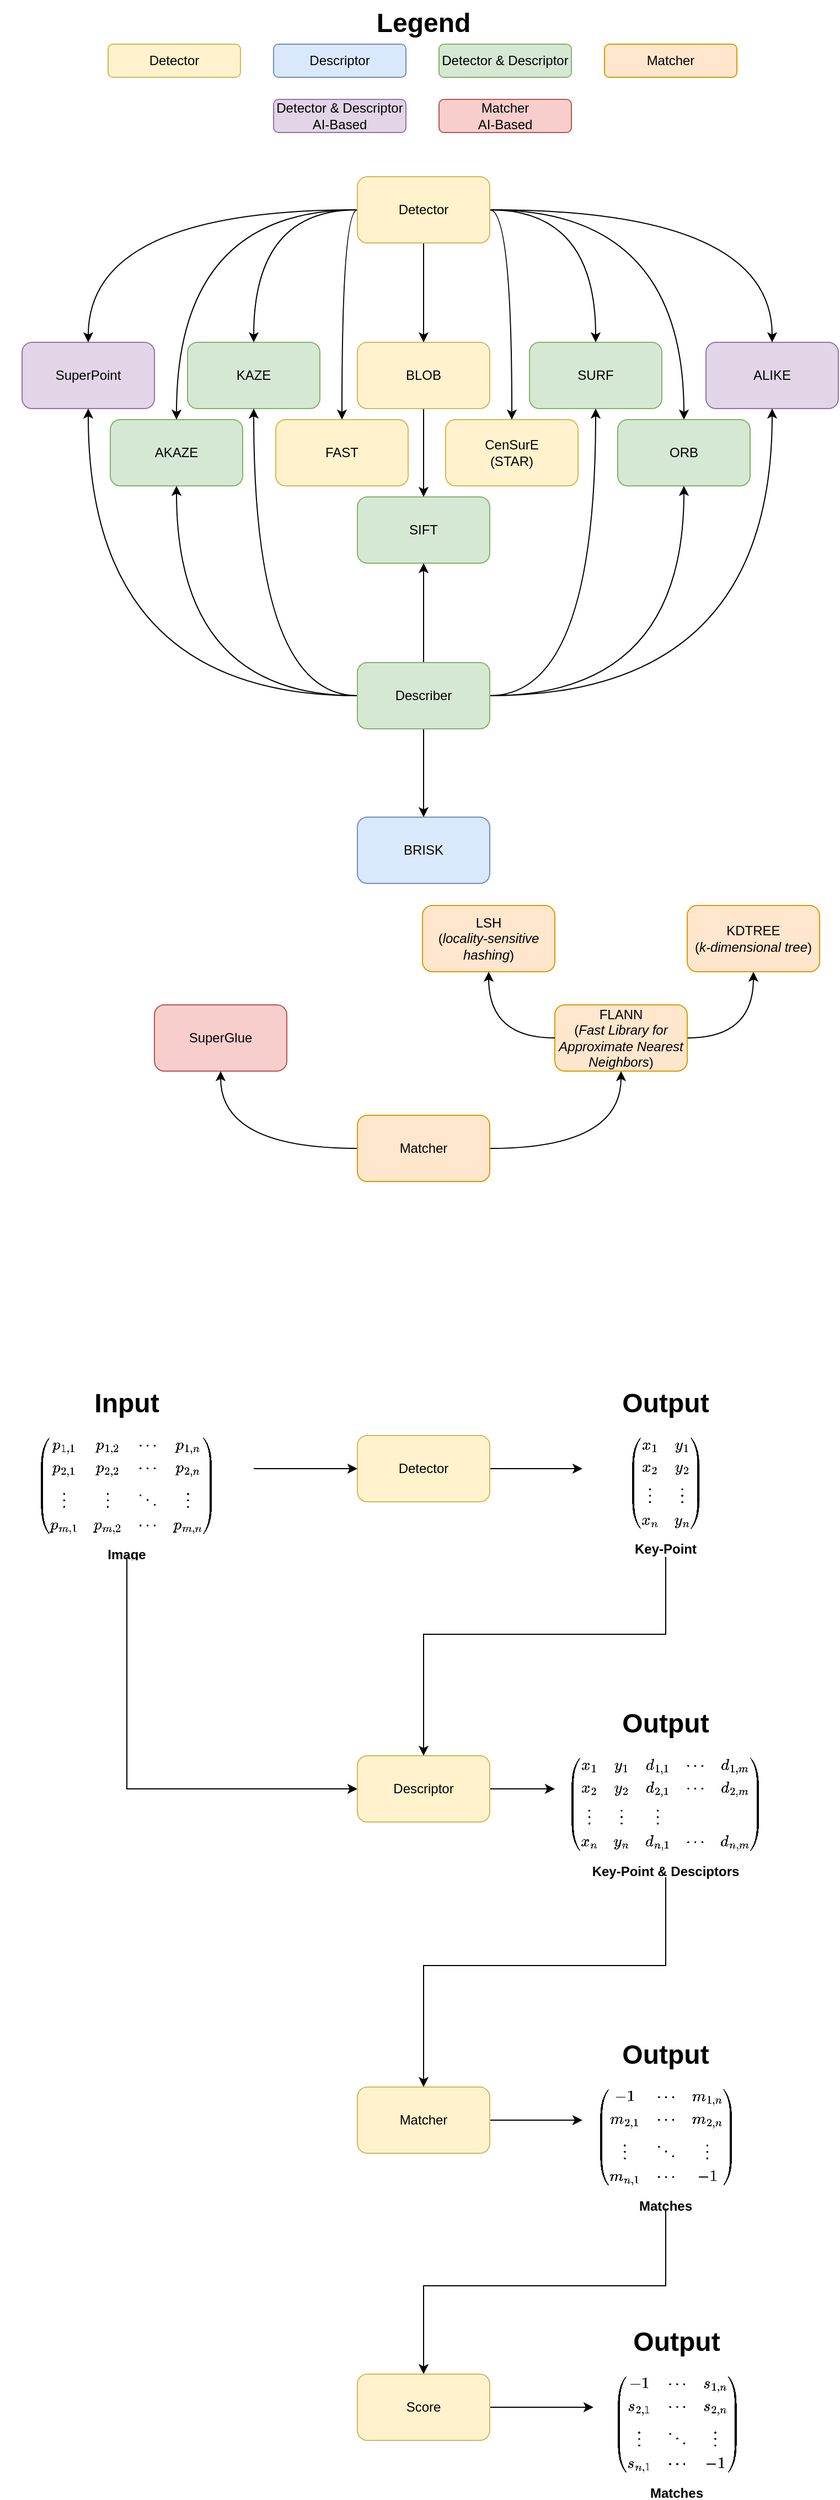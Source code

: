 <mxfile version="24.7.17" pages="4">
  <diagram name="Overview" id="sWZGb71PeXcAvq9mFSg-">
    <mxGraphModel dx="1420" dy="732" grid="1" gridSize="10" guides="1" tooltips="1" connect="1" arrows="1" fold="1" page="1" pageScale="1" pageWidth="827" pageHeight="1169" math="1" shadow="0">
      <root>
        <mxCell id="0" />
        <mxCell id="1" parent="0" />
        <mxCell id="1YRwYZP7mux8M5gWQW1v-1" value="SIFT" style="rounded=1;whiteSpace=wrap;html=1;fillColor=#d5e8d4;strokeColor=#82b366;" parent="1" vertex="1">
          <mxGeometry x="354" y="480" width="120" height="60" as="geometry" />
        </mxCell>
        <mxCell id="1YRwYZP7mux8M5gWQW1v-2" value="SURF" style="rounded=1;whiteSpace=wrap;html=1;fillColor=#d5e8d4;strokeColor=#82b366;" parent="1" vertex="1">
          <mxGeometry x="510" y="340" width="120" height="60" as="geometry" />
        </mxCell>
        <mxCell id="1YRwYZP7mux8M5gWQW1v-3" value="FAST" style="rounded=1;whiteSpace=wrap;html=1;fillColor=#fff2cc;strokeColor=#d6b656;" parent="1" vertex="1">
          <mxGeometry x="280" y="410" width="120" height="60" as="geometry" />
        </mxCell>
        <mxCell id="1YRwYZP7mux8M5gWQW1v-4" value="SuperPoint" style="rounded=1;whiteSpace=wrap;html=1;fillColor=#e1d5e7;strokeColor=#9673a6;" parent="1" vertex="1">
          <mxGeometry x="50" y="340" width="120" height="60" as="geometry" />
        </mxCell>
        <mxCell id="1YRwYZP7mux8M5gWQW1v-5" value="&lt;div&gt;CenSurE&lt;/div&gt;&lt;div&gt;(STAR)&lt;br&gt;&lt;/div&gt;" style="rounded=1;whiteSpace=wrap;html=1;fillColor=#fff2cc;strokeColor=#d6b656;" parent="1" vertex="1">
          <mxGeometry x="434" y="410" width="120" height="60" as="geometry" />
        </mxCell>
        <mxCell id="1YRwYZP7mux8M5gWQW1v-6" value="ORB" style="rounded=1;whiteSpace=wrap;html=1;fillColor=#d5e8d4;strokeColor=#82b366;" parent="1" vertex="1">
          <mxGeometry x="590" y="410" width="120" height="60" as="geometry" />
        </mxCell>
        <mxCell id="1YRwYZP7mux8M5gWQW1v-7" value="AKAZE" style="rounded=1;whiteSpace=wrap;html=1;fillColor=#d5e8d4;strokeColor=#82b366;" parent="1" vertex="1">
          <mxGeometry x="130" y="410" width="120" height="60" as="geometry" />
        </mxCell>
        <mxCell id="1YRwYZP7mux8M5gWQW1v-8" value="KAZE" style="rounded=1;whiteSpace=wrap;html=1;fillColor=#d5e8d4;strokeColor=#82b366;" parent="1" vertex="1">
          <mxGeometry x="200" y="340" width="120" height="60" as="geometry" />
        </mxCell>
        <mxCell id="1YRwYZP7mux8M5gWQW1v-9" value="ALIKE" style="rounded=1;whiteSpace=wrap;html=1;fillColor=#e1d5e7;strokeColor=#9673a6;" parent="1" vertex="1">
          <mxGeometry x="670" y="340" width="120" height="60" as="geometry" />
        </mxCell>
        <mxCell id="1YRwYZP7mux8M5gWQW1v-12" style="edgeStyle=orthogonalEdgeStyle;rounded=1;orthogonalLoop=1;jettySize=auto;html=1;curved=1;" parent="1" source="1YRwYZP7mux8M5gWQW1v-11" target="1YRwYZP7mux8M5gWQW1v-1" edge="1">
          <mxGeometry relative="1" as="geometry" />
        </mxCell>
        <mxCell id="1YRwYZP7mux8M5gWQW1v-13" style="edgeStyle=orthogonalEdgeStyle;rounded=1;orthogonalLoop=1;jettySize=auto;html=1;curved=1;" parent="1" source="1YRwYZP7mux8M5gWQW1v-11" target="1YRwYZP7mux8M5gWQW1v-2" edge="1">
          <mxGeometry relative="1" as="geometry" />
        </mxCell>
        <mxCell id="1YRwYZP7mux8M5gWQW1v-14" style="edgeStyle=orthogonalEdgeStyle;orthogonalLoop=1;jettySize=auto;html=1;curved=1;" parent="1" source="1YRwYZP7mux8M5gWQW1v-11" target="1YRwYZP7mux8M5gWQW1v-9" edge="1">
          <mxGeometry relative="1" as="geometry" />
        </mxCell>
        <mxCell id="1YRwYZP7mux8M5gWQW1v-15" style="edgeStyle=orthogonalEdgeStyle;orthogonalLoop=1;jettySize=auto;html=1;curved=1;" parent="1" source="1YRwYZP7mux8M5gWQW1v-11" target="1YRwYZP7mux8M5gWQW1v-3" edge="1">
          <mxGeometry relative="1" as="geometry">
            <Array as="points">
              <mxPoint x="340" y="220" />
            </Array>
          </mxGeometry>
        </mxCell>
        <mxCell id="1YRwYZP7mux8M5gWQW1v-16" style="edgeStyle=orthogonalEdgeStyle;rounded=1;orthogonalLoop=1;jettySize=auto;html=1;curved=1;" parent="1" source="1YRwYZP7mux8M5gWQW1v-11" target="1YRwYZP7mux8M5gWQW1v-8" edge="1">
          <mxGeometry relative="1" as="geometry" />
        </mxCell>
        <mxCell id="1YRwYZP7mux8M5gWQW1v-17" style="edgeStyle=orthogonalEdgeStyle;rounded=1;orthogonalLoop=1;jettySize=auto;html=1;curved=1;" parent="1" source="1YRwYZP7mux8M5gWQW1v-11" target="1YRwYZP7mux8M5gWQW1v-5" edge="1">
          <mxGeometry relative="1" as="geometry">
            <Array as="points">
              <mxPoint x="494" y="220" />
            </Array>
          </mxGeometry>
        </mxCell>
        <mxCell id="1YRwYZP7mux8M5gWQW1v-18" style="edgeStyle=orthogonalEdgeStyle;rounded=1;orthogonalLoop=1;jettySize=auto;html=1;curved=1;" parent="1" source="1YRwYZP7mux8M5gWQW1v-11" target="1YRwYZP7mux8M5gWQW1v-4" edge="1">
          <mxGeometry relative="1" as="geometry">
            <Array as="points">
              <mxPoint x="110" y="220" />
            </Array>
          </mxGeometry>
        </mxCell>
        <mxCell id="1YRwYZP7mux8M5gWQW1v-19" style="edgeStyle=orthogonalEdgeStyle;rounded=1;orthogonalLoop=1;jettySize=auto;html=1;curved=1;" parent="1" source="1YRwYZP7mux8M5gWQW1v-11" target="1YRwYZP7mux8M5gWQW1v-7" edge="1">
          <mxGeometry relative="1" as="geometry" />
        </mxCell>
        <mxCell id="1YRwYZP7mux8M5gWQW1v-20" style="edgeStyle=orthogonalEdgeStyle;rounded=1;orthogonalLoop=1;jettySize=auto;html=1;curved=1;" parent="1" source="1YRwYZP7mux8M5gWQW1v-11" target="1YRwYZP7mux8M5gWQW1v-6" edge="1">
          <mxGeometry relative="1" as="geometry" />
        </mxCell>
        <mxCell id="1YRwYZP7mux8M5gWQW1v-21" style="edgeStyle=orthogonalEdgeStyle;rounded=1;orthogonalLoop=1;jettySize=auto;html=1;jumpStyle=none;" parent="1" source="1YRwYZP7mux8M5gWQW1v-11" target="1YRwYZP7mux8M5gWQW1v-10" edge="1">
          <mxGeometry relative="1" as="geometry" />
        </mxCell>
        <mxCell id="1YRwYZP7mux8M5gWQW1v-11" value="Detector" style="rounded=1;whiteSpace=wrap;html=1;fillColor=#fff2cc;strokeColor=#d6b656;" parent="1" vertex="1">
          <mxGeometry x="354" y="190" width="120" height="60" as="geometry" />
        </mxCell>
        <mxCell id="1YRwYZP7mux8M5gWQW1v-23" style="edgeStyle=orthogonalEdgeStyle;rounded=1;orthogonalLoop=1;jettySize=auto;html=1;curved=1;" parent="1" source="1YRwYZP7mux8M5gWQW1v-22" target="1YRwYZP7mux8M5gWQW1v-6" edge="1">
          <mxGeometry relative="1" as="geometry" />
        </mxCell>
        <mxCell id="1YRwYZP7mux8M5gWQW1v-24" style="edgeStyle=orthogonalEdgeStyle;rounded=1;orthogonalLoop=1;jettySize=auto;html=1;curved=1;" parent="1" source="1YRwYZP7mux8M5gWQW1v-22" target="1YRwYZP7mux8M5gWQW1v-1" edge="1">
          <mxGeometry relative="1" as="geometry" />
        </mxCell>
        <mxCell id="1YRwYZP7mux8M5gWQW1v-25" style="edgeStyle=orthogonalEdgeStyle;rounded=1;orthogonalLoop=1;jettySize=auto;html=1;curved=1;" parent="1" source="1YRwYZP7mux8M5gWQW1v-22" target="1YRwYZP7mux8M5gWQW1v-2" edge="1">
          <mxGeometry relative="1" as="geometry" />
        </mxCell>
        <mxCell id="1YRwYZP7mux8M5gWQW1v-26" style="edgeStyle=orthogonalEdgeStyle;rounded=1;orthogonalLoop=1;jettySize=auto;html=1;curved=1;" parent="1" source="1YRwYZP7mux8M5gWQW1v-22" target="1YRwYZP7mux8M5gWQW1v-9" edge="1">
          <mxGeometry relative="1" as="geometry" />
        </mxCell>
        <mxCell id="1YRwYZP7mux8M5gWQW1v-28" style="edgeStyle=orthogonalEdgeStyle;rounded=1;orthogonalLoop=1;jettySize=auto;html=1;curved=1;" parent="1" source="1YRwYZP7mux8M5gWQW1v-22" target="1YRwYZP7mux8M5gWQW1v-7" edge="1">
          <mxGeometry relative="1" as="geometry" />
        </mxCell>
        <mxCell id="1YRwYZP7mux8M5gWQW1v-29" style="edgeStyle=orthogonalEdgeStyle;rounded=1;orthogonalLoop=1;jettySize=auto;html=1;curved=1;" parent="1" source="1YRwYZP7mux8M5gWQW1v-22" target="1YRwYZP7mux8M5gWQW1v-8" edge="1">
          <mxGeometry relative="1" as="geometry" />
        </mxCell>
        <mxCell id="1YRwYZP7mux8M5gWQW1v-31" style="edgeStyle=orthogonalEdgeStyle;rounded=1;orthogonalLoop=1;jettySize=auto;html=1;curved=1;" parent="1" source="1YRwYZP7mux8M5gWQW1v-22" target="1YRwYZP7mux8M5gWQW1v-30" edge="1">
          <mxGeometry relative="1" as="geometry" />
        </mxCell>
        <mxCell id="1YRwYZP7mux8M5gWQW1v-35" style="edgeStyle=orthogonalEdgeStyle;rounded=1;orthogonalLoop=1;jettySize=auto;html=1;curved=1;" parent="1" source="1YRwYZP7mux8M5gWQW1v-22" target="1YRwYZP7mux8M5gWQW1v-4" edge="1">
          <mxGeometry relative="1" as="geometry" />
        </mxCell>
        <mxCell id="1YRwYZP7mux8M5gWQW1v-22" value="Describer" style="rounded=1;whiteSpace=wrap;html=1;fillColor=#d5e8d4;strokeColor=#82b366;" parent="1" vertex="1">
          <mxGeometry x="354" y="630" width="120" height="60" as="geometry" />
        </mxCell>
        <mxCell id="1YRwYZP7mux8M5gWQW1v-30" value="BRISK" style="rounded=1;whiteSpace=wrap;html=1;fillColor=#dae8fc;strokeColor=#6c8ebf;" parent="1" vertex="1">
          <mxGeometry x="354" y="770" width="120" height="60" as="geometry" />
        </mxCell>
        <mxCell id="1YRwYZP7mux8M5gWQW1v-10" value="BLOB" style="rounded=1;whiteSpace=wrap;html=1;fillColor=#fff2cc;strokeColor=#d6b656;" parent="1" vertex="1">
          <mxGeometry x="354" y="340" width="120" height="60" as="geometry" />
        </mxCell>
        <mxCell id="dpipNgCdHTUiP3xivRw5-1" style="edgeStyle=orthogonalEdgeStyle;rounded=0;orthogonalLoop=1;jettySize=auto;html=1;" parent="1" source="dpipNgCdHTUiP3xivRw5-2" target="dpipNgCdHTUiP3xivRw5-5" edge="1">
          <mxGeometry relative="1" as="geometry" />
        </mxCell>
        <mxCell id="dpipNgCdHTUiP3xivRw5-2" value="Detector" style="rounded=1;whiteSpace=wrap;html=1;fillColor=#fff2cc;strokeColor=#d6b656;" parent="1" vertex="1">
          <mxGeometry x="354" y="1330" width="120" height="60" as="geometry" />
        </mxCell>
        <mxCell id="dpipNgCdHTUiP3xivRw5-3" style="edgeStyle=orthogonalEdgeStyle;rounded=0;orthogonalLoop=1;jettySize=auto;html=1;" parent="1" source="dpipNgCdHTUiP3xivRw5-4" target="dpipNgCdHTUiP3xivRw5-2" edge="1">
          <mxGeometry relative="1" as="geometry" />
        </mxCell>
        <mxCell id="JdxUWr3azll5kuXcbtau-2" style="edgeStyle=orthogonalEdgeStyle;rounded=0;orthogonalLoop=1;jettySize=auto;html=1;" parent="1" source="dpipNgCdHTUiP3xivRw5-4" target="k4X7iBls5FALdDRRIQfm-2" edge="1">
          <mxGeometry relative="1" as="geometry">
            <Array as="points">
              <mxPoint x="145" y="1650" />
            </Array>
          </mxGeometry>
        </mxCell>
        <mxCell id="dpipNgCdHTUiP3xivRw5-4" value="&lt;h1 style=&quot;margin-top: 0px;&quot;&gt;Input&lt;/h1&gt;&lt;p&gt;$$\begin{pmatrix}&lt;br&gt;  p_{1,1} &amp;amp; p_{1,2} &amp;amp; \cdots &amp;amp; p_{1,n} \\&lt;br&gt;  p_{2,1} &amp;amp; p_{2,2} &amp;amp; \cdots &amp;amp; p_{2,n} \\&lt;br&gt;  \vdots  &amp;amp; \vdots  &amp;amp; \ddots &amp;amp; \vdots  \\&lt;br&gt;  p_{m,1} &amp;amp; p_{m,2} &amp;amp; \cdots &amp;amp; p_{m,n}&lt;br&gt; \end{pmatrix}$$&lt;/p&gt;&lt;p&gt;&lt;b&gt;Image&lt;/b&gt;&lt;/p&gt;" style="text;html=1;whiteSpace=wrap;overflow=hidden;rounded=0;verticalAlign=top;align=center;" parent="1" vertex="1">
          <mxGeometry x="30" y="1280" width="230" height="160" as="geometry" />
        </mxCell>
        <mxCell id="JdxUWr3azll5kuXcbtau-1" style="edgeStyle=orthogonalEdgeStyle;rounded=0;orthogonalLoop=1;jettySize=auto;html=1;" parent="1" source="dpipNgCdHTUiP3xivRw5-5" target="k4X7iBls5FALdDRRIQfm-2" edge="1">
          <mxGeometry relative="1" as="geometry">
            <Array as="points">
              <mxPoint x="634" y="1510" />
              <mxPoint x="414" y="1510" />
            </Array>
          </mxGeometry>
        </mxCell>
        <mxCell id="dpipNgCdHTUiP3xivRw5-5" value="&lt;h1 style=&quot;margin-top: 0px;&quot;&gt;Output&lt;/h1&gt;&lt;p&gt;$$\begin{pmatrix}&lt;br&gt;  x_{1} &amp;amp; y_{1} \\&lt;br&gt;x_{2} &amp;amp; y_{2} \\&lt;br&gt;  \vdots  &amp;amp; \vdots \\&lt;br&gt;x_{n} &amp;amp; y_{n} \\&lt;br&gt;\end{pmatrix}$$&lt;/p&gt;&lt;p&gt;&lt;b&gt;Key-Point&lt;/b&gt;&lt;br&gt;&lt;/p&gt;" style="text;html=1;whiteSpace=wrap;overflow=hidden;rounded=0;verticalAlign=top;align=center;" parent="1" vertex="1">
          <mxGeometry x="558" y="1280" width="151" height="160" as="geometry" />
        </mxCell>
        <mxCell id="k4X7iBls5FALdDRRIQfm-1" style="edgeStyle=orthogonalEdgeStyle;rounded=0;orthogonalLoop=1;jettySize=auto;html=1;" parent="1" source="k4X7iBls5FALdDRRIQfm-2" target="k4X7iBls5FALdDRRIQfm-5" edge="1">
          <mxGeometry relative="1" as="geometry" />
        </mxCell>
        <mxCell id="k4X7iBls5FALdDRRIQfm-2" value="Descriptor" style="rounded=1;whiteSpace=wrap;html=1;fillColor=#fff2cc;strokeColor=#d6b656;" parent="1" vertex="1">
          <mxGeometry x="354" y="1620" width="120" height="60" as="geometry" />
        </mxCell>
        <mxCell id="Ujr6EPvd9NAxdhH3B1AX-6" style="edgeStyle=orthogonalEdgeStyle;rounded=0;orthogonalLoop=1;jettySize=auto;html=1;" parent="1" source="k4X7iBls5FALdDRRIQfm-5" target="Ujr6EPvd9NAxdhH3B1AX-2" edge="1">
          <mxGeometry relative="1" as="geometry">
            <Array as="points">
              <mxPoint x="634" y="1810" />
              <mxPoint x="414" y="1810" />
            </Array>
          </mxGeometry>
        </mxCell>
        <mxCell id="k4X7iBls5FALdDRRIQfm-5" value="&lt;h1 style=&quot;margin-top: 0px;&quot;&gt;Output&lt;/h1&gt;&lt;p&gt;$$\begin{pmatrix}&lt;br&gt;  x_{1} &amp;amp; y_{1} &amp;amp; d_{1,1} &amp;amp; \cdots &amp;amp; d_{1,m} \\&lt;br&gt;x_{2} &amp;amp; y_{2} &amp;amp; d_{2,1} &amp;amp; \cdots &amp;amp; d_{2,m}\\&lt;br&gt;  \vdots  &amp;amp; \vdots  &amp;amp; \vdots \\&lt;br&gt;x_{n} &amp;amp; y_{n} &amp;amp; d_{n,1} &amp;amp; \cdots &amp;amp; d_{n,m}\\&lt;br&gt;\end{pmatrix}$$&lt;/p&gt;&lt;p&gt;&lt;b&gt;Key-Point &amp;amp; Desciptors&lt;/b&gt;&lt;/p&gt;" style="text;html=1;whiteSpace=wrap;overflow=hidden;rounded=0;verticalAlign=top;align=center;" parent="1" vertex="1">
          <mxGeometry x="533" y="1570" width="201" height="160" as="geometry" />
        </mxCell>
        <mxCell id="Ujr6EPvd9NAxdhH3B1AX-1" style="edgeStyle=orthogonalEdgeStyle;rounded=0;orthogonalLoop=1;jettySize=auto;html=1;" parent="1" source="Ujr6EPvd9NAxdhH3B1AX-2" target="Ujr6EPvd9NAxdhH3B1AX-5" edge="1">
          <mxGeometry relative="1" as="geometry" />
        </mxCell>
        <mxCell id="Ujr6EPvd9NAxdhH3B1AX-2" value="&lt;div&gt;Matcher&lt;/div&gt;" style="rounded=1;whiteSpace=wrap;html=1;fillColor=#fff2cc;strokeColor=#d6b656;" parent="1" vertex="1">
          <mxGeometry x="354" y="1920" width="120" height="60" as="geometry" />
        </mxCell>
        <mxCell id="gwdEQLE45ms3bIy8mP9c-2" style="edgeStyle=orthogonalEdgeStyle;rounded=0;orthogonalLoop=1;jettySize=auto;html=1;" parent="1" source="Ujr6EPvd9NAxdhH3B1AX-5" target="gwdEQLE45ms3bIy8mP9c-1" edge="1">
          <mxGeometry relative="1" as="geometry">
            <Array as="points">
              <mxPoint x="634" y="2100" />
              <mxPoint x="414" y="2100" />
            </Array>
          </mxGeometry>
        </mxCell>
        <mxCell id="Ujr6EPvd9NAxdhH3B1AX-5" value="&lt;h1 style=&quot;margin-top: 0px;&quot;&gt;Output&lt;/h1&gt;&lt;p&gt;$$\begin{pmatrix}&lt;br&gt;  -1 &amp;amp; \cdots &amp;amp; m_{1,n} \\&lt;br&gt;m_{2,1} &amp;amp; \cdots &amp;amp; m_{2,n} \\&lt;br&gt;  \vdots  &amp;amp;  \ddots &amp;amp; \vdots \\&lt;br&gt;m_{n,1} &amp;amp; \cdots &amp;amp; -1 \\&lt;br&gt;\end{pmatrix}$$&lt;/p&gt;&lt;p&gt;&lt;b&gt;Matches&lt;/b&gt;&lt;br&gt;&lt;/p&gt;" style="text;html=1;whiteSpace=wrap;overflow=hidden;rounded=0;verticalAlign=top;align=center;" parent="1" vertex="1">
          <mxGeometry x="558" y="1870" width="151" height="160" as="geometry" />
        </mxCell>
        <mxCell id="gwdEQLE45ms3bIy8mP9c-5" style="edgeStyle=orthogonalEdgeStyle;rounded=0;orthogonalLoop=1;jettySize=auto;html=1;" parent="1" source="gwdEQLE45ms3bIy8mP9c-1" target="gwdEQLE45ms3bIy8mP9c-6" edge="1">
          <mxGeometry relative="1" as="geometry">
            <mxPoint x="558" y="2210" as="targetPoint" />
          </mxGeometry>
        </mxCell>
        <mxCell id="gwdEQLE45ms3bIy8mP9c-1" value="Score" style="rounded=1;whiteSpace=wrap;html=1;fillColor=#fff2cc;strokeColor=#d6b656;" parent="1" vertex="1">
          <mxGeometry x="354" y="2180" width="120" height="60" as="geometry" />
        </mxCell>
        <mxCell id="gwdEQLE45ms3bIy8mP9c-6" value="&lt;h1 style=&quot;margin-top: 0px;&quot;&gt;Output&lt;/h1&gt;&lt;p&gt;$$\begin{pmatrix}&lt;br&gt;  -1 &amp;amp; \cdots &amp;amp; s_{1,n} \\&lt;br&gt;s_{2,1} &amp;amp; \cdots &amp;amp; s_{2,n} \\&lt;br&gt;  \vdots  &amp;amp;  \ddots &amp;amp; \vdots \\&lt;br&gt;s_{n,1} &amp;amp; \cdots &amp;amp; -1 \\&lt;br&gt;\end{pmatrix}$$&lt;/p&gt;&lt;p&gt;&lt;b&gt;Matches&lt;/b&gt;&lt;br&gt;&lt;/p&gt;" style="text;html=1;whiteSpace=wrap;overflow=hidden;rounded=0;verticalAlign=top;align=center;" parent="1" vertex="1">
          <mxGeometry x="568" y="2130" width="151" height="160" as="geometry" />
        </mxCell>
        <mxCell id="oGGhzKvaK44gQDNwqhpV-4" style="edgeStyle=orthogonalEdgeStyle;rounded=0;orthogonalLoop=1;jettySize=auto;html=1;curved=1;" edge="1" parent="1" source="oGGhzKvaK44gQDNwqhpV-1" target="oGGhzKvaK44gQDNwqhpV-2">
          <mxGeometry relative="1" as="geometry">
            <Array as="points">
              <mxPoint x="593" y="1070" />
            </Array>
          </mxGeometry>
        </mxCell>
        <mxCell id="oGGhzKvaK44gQDNwqhpV-5" style="edgeStyle=orthogonalEdgeStyle;rounded=0;orthogonalLoop=1;jettySize=auto;html=1;curved=1;" edge="1" parent="1" source="oGGhzKvaK44gQDNwqhpV-1" target="oGGhzKvaK44gQDNwqhpV-3">
          <mxGeometry relative="1" as="geometry" />
        </mxCell>
        <mxCell id="oGGhzKvaK44gQDNwqhpV-1" value="Matcher" style="rounded=1;whiteSpace=wrap;html=1;fillColor=#ffe6cc;strokeColor=#d79b00;" vertex="1" parent="1">
          <mxGeometry x="354" y="1040" width="120" height="60" as="geometry" />
        </mxCell>
        <mxCell id="oGGhzKvaK44gQDNwqhpV-8" style="edgeStyle=orthogonalEdgeStyle;rounded=0;orthogonalLoop=1;jettySize=auto;html=1;curved=1;" edge="1" parent="1" source="oGGhzKvaK44gQDNwqhpV-2" target="oGGhzKvaK44gQDNwqhpV-6">
          <mxGeometry relative="1" as="geometry">
            <Array as="points">
              <mxPoint x="713" y="970" />
            </Array>
          </mxGeometry>
        </mxCell>
        <mxCell id="oGGhzKvaK44gQDNwqhpV-2" value="&lt;div&gt;FLANN&lt;/div&gt;&lt;div&gt;(&lt;span&gt;&lt;i&gt;Fast Library for Approximate Nearest Neighbors&lt;/i&gt;&lt;/span&gt;)&lt;br&gt;&lt;/div&gt;" style="rounded=1;whiteSpace=wrap;html=1;fillColor=#ffe6cc;strokeColor=#d79b00;" vertex="1" parent="1">
          <mxGeometry x="533" y="940" width="120" height="60" as="geometry" />
        </mxCell>
        <mxCell id="oGGhzKvaK44gQDNwqhpV-3" value="SuperGlue" style="rounded=1;whiteSpace=wrap;html=1;fillColor=#f8cecc;strokeColor=#b85450;" vertex="1" parent="1">
          <mxGeometry x="170" y="940" width="120" height="60" as="geometry" />
        </mxCell>
        <mxCell id="oGGhzKvaK44gQDNwqhpV-6" value="&lt;div&gt;KDTREE&lt;/div&gt;&lt;div&gt;(&lt;span lang=&quot;en&quot; class=&quot;NA6bn BxUVEf ILfuVd&quot;&gt;&lt;span class=&quot;hgKElc&quot;&gt;&lt;i&gt;k-dimensional tree&lt;/i&gt;&lt;/span&gt;&lt;/span&gt;)&lt;br&gt;&lt;/div&gt;" style="rounded=1;whiteSpace=wrap;html=1;fillColor=#ffe6cc;strokeColor=#d79b00;" vertex="1" parent="1">
          <mxGeometry x="653" y="850" width="120" height="60" as="geometry" />
        </mxCell>
        <mxCell id="oGGhzKvaK44gQDNwqhpV-7" value="&lt;div&gt;LSH&lt;/div&gt;&lt;div&gt;(&lt;span&gt;&lt;i&gt;locality-sensitive hashing&lt;/i&gt;&lt;/span&gt;)&lt;br&gt;&lt;/div&gt;" style="rounded=1;whiteSpace=wrap;html=1;fillColor=#ffe6cc;strokeColor=#d79b00;" vertex="1" parent="1">
          <mxGeometry x="413" y="850" width="120" height="60" as="geometry" />
        </mxCell>
        <mxCell id="oGGhzKvaK44gQDNwqhpV-9" style="edgeStyle=orthogonalEdgeStyle;rounded=0;orthogonalLoop=1;jettySize=auto;html=1;curved=1;" edge="1" parent="1" source="oGGhzKvaK44gQDNwqhpV-2" target="oGGhzKvaK44gQDNwqhpV-7">
          <mxGeometry relative="1" as="geometry">
            <mxPoint x="663" y="980" as="sourcePoint" />
            <mxPoint x="723" y="920" as="targetPoint" />
            <Array as="points">
              <mxPoint x="473" y="970" />
            </Array>
          </mxGeometry>
        </mxCell>
        <mxCell id="oGGhzKvaK44gQDNwqhpV-18" value="" style="group" vertex="1" connectable="0" parent="1">
          <mxGeometry x="128" y="30" width="571" height="120" as="geometry" />
        </mxCell>
        <mxCell id="oGGhzKvaK44gQDNwqhpV-17" value="&lt;h1 style=&quot;margin-top: 0px;&quot;&gt;Legend&lt;/h1&gt;&lt;p&gt;&lt;br&gt;&lt;/p&gt;" style="text;html=1;whiteSpace=wrap;overflow=hidden;rounded=0;align=center;" vertex="1" parent="oGGhzKvaK44gQDNwqhpV-18">
          <mxGeometry x="1" width="570" height="120" as="geometry" />
        </mxCell>
        <mxCell id="oGGhzKvaK44gQDNwqhpV-10" value="Detector" style="rounded=1;whiteSpace=wrap;html=1;fillColor=#fff2cc;strokeColor=#d6b656;" vertex="1" parent="oGGhzKvaK44gQDNwqhpV-18">
          <mxGeometry y="40" width="120" height="30" as="geometry" />
        </mxCell>
        <mxCell id="oGGhzKvaK44gQDNwqhpV-11" value="Descriptor" style="rounded=1;whiteSpace=wrap;html=1;fillColor=#dae8fc;strokeColor=#6c8ebf;" vertex="1" parent="oGGhzKvaK44gQDNwqhpV-18">
          <mxGeometry x="150" y="40" width="120" height="30" as="geometry" />
        </mxCell>
        <mxCell id="oGGhzKvaK44gQDNwqhpV-12" value="Detector &amp;amp; Descriptor" style="rounded=1;whiteSpace=wrap;html=1;fillColor=#d5e8d4;strokeColor=#82b366;" vertex="1" parent="oGGhzKvaK44gQDNwqhpV-18">
          <mxGeometry x="300" y="40" width="120" height="30" as="geometry" />
        </mxCell>
        <mxCell id="oGGhzKvaK44gQDNwqhpV-13" value="&lt;div&gt;Detector &amp;amp; Descriptor&lt;/div&gt;&lt;div&gt;AI-Based&lt;br&gt;&lt;/div&gt;" style="rounded=1;whiteSpace=wrap;html=1;fillColor=#e1d5e7;strokeColor=#9673a6;" vertex="1" parent="oGGhzKvaK44gQDNwqhpV-18">
          <mxGeometry x="150" y="90" width="120" height="30" as="geometry" />
        </mxCell>
        <mxCell id="oGGhzKvaK44gQDNwqhpV-14" value="Matcher" style="rounded=1;whiteSpace=wrap;html=1;fillColor=#ffe6cc;strokeColor=#d79b00;" vertex="1" parent="oGGhzKvaK44gQDNwqhpV-18">
          <mxGeometry x="450" y="40" width="120" height="30" as="geometry" />
        </mxCell>
        <mxCell id="oGGhzKvaK44gQDNwqhpV-15" value="&lt;div&gt;Matcher&lt;/div&gt;AI-Based" style="rounded=1;whiteSpace=wrap;html=1;fillColor=#f8cecc;strokeColor=#b85450;" vertex="1" parent="oGGhzKvaK44gQDNwqhpV-18">
          <mxGeometry x="300" y="90" width="120" height="30" as="geometry" />
        </mxCell>
      </root>
    </mxGraphModel>
  </diagram>
  <diagram id="N6PekhX9Nn40iwkXv7Qh" name="Detector">
    <mxGraphModel dx="1434" dy="746" grid="1" gridSize="10" guides="1" tooltips="1" connect="1" arrows="1" fold="1" page="1" pageScale="1" pageWidth="827" pageHeight="1169" math="1" shadow="0">
      <root>
        <mxCell id="0" />
        <mxCell id="1" parent="0" />
        <mxCell id="BrlGefKXM_X4xTfTVveJ-6" style="edgeStyle=orthogonalEdgeStyle;rounded=0;orthogonalLoop=1;jettySize=auto;html=1;" edge="1" parent="1" source="Mf5mvuodhPvErDg2HF0T-1" target="BrlGefKXM_X4xTfTVveJ-4">
          <mxGeometry relative="1" as="geometry" />
        </mxCell>
        <mxCell id="Mf5mvuodhPvErDg2HF0T-1" value="Detector" style="rounded=1;whiteSpace=wrap;html=1;fillColor=#fff2cc;strokeColor=#d6b656;" vertex="1" parent="1">
          <mxGeometry x="353" y="555" width="120" height="60" as="geometry" />
        </mxCell>
        <mxCell id="BrlGefKXM_X4xTfTVveJ-5" style="edgeStyle=orthogonalEdgeStyle;rounded=0;orthogonalLoop=1;jettySize=auto;html=1;" edge="1" parent="1" source="BrlGefKXM_X4xTfTVveJ-2" target="Mf5mvuodhPvErDg2HF0T-1">
          <mxGeometry relative="1" as="geometry" />
        </mxCell>
        <mxCell id="BrlGefKXM_X4xTfTVveJ-2" value="&lt;h1 style=&quot;margin-top: 0px;&quot;&gt;Input&lt;/h1&gt;&lt;p&gt;$$\begin{pmatrix}&lt;br&gt;  p_{1,1} &amp;amp; p_{1,2} &amp;amp; \cdots &amp;amp; p_{1,n} \\&lt;br&gt;  p_{2,1} &amp;amp; p_{2,2} &amp;amp; \cdots &amp;amp; p_{2,n} \\&lt;br&gt;  \vdots  &amp;amp; \vdots  &amp;amp; \ddots &amp;amp; \vdots  \\&lt;br&gt;  p_{m,1} &amp;amp; p_{m,2} &amp;amp; \cdots &amp;amp; p_{m,n}&lt;br&gt; \end{pmatrix}$$&lt;/p&gt;&lt;p&gt;&lt;b&gt;Image&lt;/b&gt;&lt;/p&gt;" style="text;html=1;whiteSpace=wrap;overflow=hidden;rounded=0;verticalAlign=top;align=center;" vertex="1" parent="1">
          <mxGeometry x="79" y="505" width="230" height="160" as="geometry" />
        </mxCell>
        <mxCell id="BrlGefKXM_X4xTfTVveJ-4" value="&lt;h1 style=&quot;margin-top: 0px;&quot;&gt;Output&lt;/h1&gt;&lt;p&gt;$$\begin{pmatrix}&lt;br&gt;  x_{1} &amp;amp; y_{1} \\&lt;br&gt;x_{2} &amp;amp; y_{2} \\&lt;br&gt;  \vdots  &amp;amp; \vdots \\&lt;br&gt;x_{n} &amp;amp; y_{n} \\&lt;br&gt;\end{pmatrix}$$&lt;/p&gt;&lt;p&gt;&lt;b&gt;Key-Point&lt;/b&gt;&lt;br&gt;&lt;/p&gt;" style="text;html=1;whiteSpace=wrap;overflow=hidden;rounded=0;verticalAlign=top;align=center;" vertex="1" parent="1">
          <mxGeometry x="519" y="505" width="151" height="160" as="geometry" />
        </mxCell>
      </root>
    </mxGraphModel>
  </diagram>
  <diagram name="Descriptor" id="cOo___V8ond1qroJ-_UN">
    <mxGraphModel dx="1434" dy="746" grid="1" gridSize="10" guides="1" tooltips="1" connect="1" arrows="1" fold="1" page="1" pageScale="1" pageWidth="827" pageHeight="1169" math="1" shadow="0">
      <root>
        <mxCell id="spUz1z7xRws1sokVrXlX-0" />
        <mxCell id="spUz1z7xRws1sokVrXlX-1" parent="spUz1z7xRws1sokVrXlX-0" />
        <mxCell id="spUz1z7xRws1sokVrXlX-2" style="edgeStyle=orthogonalEdgeStyle;rounded=0;orthogonalLoop=1;jettySize=auto;html=1;" edge="1" parent="spUz1z7xRws1sokVrXlX-1" source="spUz1z7xRws1sokVrXlX-3" target="spUz1z7xRws1sokVrXlX-6">
          <mxGeometry relative="1" as="geometry" />
        </mxCell>
        <mxCell id="spUz1z7xRws1sokVrXlX-3" value="Descriptor" style="rounded=1;whiteSpace=wrap;html=1;fillColor=#fff2cc;strokeColor=#d6b656;" vertex="1" parent="spUz1z7xRws1sokVrXlX-1">
          <mxGeometry x="353" y="555" width="120" height="60" as="geometry" />
        </mxCell>
        <mxCell id="spUz1z7xRws1sokVrXlX-4" style="rounded=0;orthogonalLoop=1;jettySize=auto;html=1;" edge="1" parent="spUz1z7xRws1sokVrXlX-1" source="spUz1z7xRws1sokVrXlX-5" target="spUz1z7xRws1sokVrXlX-3">
          <mxGeometry relative="1" as="geometry" />
        </mxCell>
        <mxCell id="spUz1z7xRws1sokVrXlX-5" value="&lt;h1 style=&quot;margin-top: 0px;&quot;&gt;Input&lt;/h1&gt;&lt;p&gt;$$\begin{pmatrix}&lt;br&gt;  p_{1,1} &amp;amp; p_{1,2} &amp;amp; \cdots &amp;amp; p_{1,n} \\&lt;br&gt;  p_{2,1} &amp;amp; p_{2,2} &amp;amp; \cdots &amp;amp; p_{2,n} \\&lt;br&gt;  \vdots  &amp;amp; \vdots  &amp;amp; \ddots &amp;amp; \vdots  \\&lt;br&gt;  p_{m,1} &amp;amp; p_{m,2} &amp;amp; \cdots &amp;amp; p_{m,n}&lt;br&gt; \end{pmatrix}$$&lt;/p&gt;&lt;p&gt;&lt;b&gt;Image&lt;/b&gt;&lt;/p&gt;" style="text;html=1;whiteSpace=wrap;overflow=hidden;rounded=0;verticalAlign=top;align=center;" vertex="1" parent="spUz1z7xRws1sokVrXlX-1">
          <mxGeometry x="70.5" y="395" width="180" height="160" as="geometry" />
        </mxCell>
        <mxCell id="spUz1z7xRws1sokVrXlX-6" value="&lt;h1 style=&quot;margin-top: 0px;&quot;&gt;Output&lt;/h1&gt;&lt;p&gt;$$\begin{pmatrix}&lt;br&gt;  x_{1} &amp;amp; y_{1} &amp;amp; d_{1,1} &amp;amp; \cdots &amp;amp; d_{1,m} \\&lt;br&gt;x_{2} &amp;amp; y_{2} &amp;amp; d_{2,1} &amp;amp; \cdots &amp;amp; d_{2,m}\\&lt;br&gt;  \vdots  &amp;amp; \vdots  &amp;amp; \vdots \\&lt;br&gt;x_{n} &amp;amp; y_{n} &amp;amp; d_{n,1} &amp;amp; \cdots &amp;amp; d_{n,m}\\&lt;br&gt;\end{pmatrix}$$&lt;/p&gt;&lt;p&gt;&lt;b&gt;Key-Point &amp;amp; Desciptors&lt;/b&gt;&lt;/p&gt;" style="text;html=1;whiteSpace=wrap;overflow=hidden;rounded=0;verticalAlign=top;align=center;" vertex="1" parent="spUz1z7xRws1sokVrXlX-1">
          <mxGeometry x="519" y="505" width="281" height="160" as="geometry" />
        </mxCell>
        <mxCell id="m5lHo3x3BG16EUp3aYKc-1" style="rounded=0;orthogonalLoop=1;jettySize=auto;html=1;" edge="1" parent="spUz1z7xRws1sokVrXlX-1" source="m5lHo3x3BG16EUp3aYKc-0" target="spUz1z7xRws1sokVrXlX-3">
          <mxGeometry relative="1" as="geometry" />
        </mxCell>
        <mxCell id="m5lHo3x3BG16EUp3aYKc-0" value="&lt;h1 style=&quot;margin-top: 0px;&quot;&gt;Input&lt;/h1&gt;&lt;p&gt;$$\begin{pmatrix}&lt;br&gt;  x_{1} &amp;amp; y_{1} \\&lt;br&gt;x_{2} &amp;amp; y_{2} \\&lt;br&gt;  \vdots  &amp;amp; \vdots \\&lt;br&gt;x_{n} &amp;amp; y_{n} \\&lt;br&gt;\end{pmatrix}$$&lt;/p&gt;&lt;p&gt;&lt;b&gt;Key-Point&lt;/b&gt;&lt;br&gt;&lt;/p&gt;" style="text;html=1;whiteSpace=wrap;overflow=hidden;rounded=0;verticalAlign=top;align=center;" vertex="1" parent="spUz1z7xRws1sokVrXlX-1">
          <mxGeometry x="85" y="615" width="151" height="160" as="geometry" />
        </mxCell>
      </root>
    </mxGraphModel>
  </diagram>
  <diagram name="Matcher" id="kiiy8zaz0ry9mw_DUAPK">
    <mxGraphModel dx="1593" dy="829" grid="1" gridSize="10" guides="1" tooltips="1" connect="1" arrows="1" fold="1" page="1" pageScale="1" pageWidth="827" pageHeight="1169" math="1" shadow="0">
      <root>
        <mxCell id="Dd5cyLZGd8WTyPzuxuly-0" />
        <mxCell id="Dd5cyLZGd8WTyPzuxuly-1" parent="Dd5cyLZGd8WTyPzuxuly-0" />
        <mxCell id="oLbqGrE4C3t1LByqrkTw-1" style="edgeStyle=orthogonalEdgeStyle;rounded=0;orthogonalLoop=1;jettySize=auto;html=1;" edge="1" parent="Dd5cyLZGd8WTyPzuxuly-1" source="Dd5cyLZGd8WTyPzuxuly-3" target="Dd5cyLZGd8WTyPzuxuly-8">
          <mxGeometry relative="1" as="geometry" />
        </mxCell>
        <mxCell id="Dd5cyLZGd8WTyPzuxuly-3" value="&lt;div&gt;Matcher&lt;/div&gt;" style="rounded=1;whiteSpace=wrap;html=1;fillColor=#fff2cc;strokeColor=#d6b656;" vertex="1" parent="Dd5cyLZGd8WTyPzuxuly-1">
          <mxGeometry x="353" y="555" width="120" height="60" as="geometry" />
        </mxCell>
        <mxCell id="oLbqGrE4C3t1LByqrkTw-0" style="edgeStyle=orthogonalEdgeStyle;rounded=0;orthogonalLoop=1;jettySize=auto;html=1;" edge="1" parent="Dd5cyLZGd8WTyPzuxuly-1" source="Dd5cyLZGd8WTyPzuxuly-6" target="Dd5cyLZGd8WTyPzuxuly-3">
          <mxGeometry relative="1" as="geometry" />
        </mxCell>
        <mxCell id="Dd5cyLZGd8WTyPzuxuly-6" value="&lt;h1 style=&quot;margin-top: 0px;&quot;&gt;Input&lt;/h1&gt;&lt;p&gt;$$\begin{pmatrix}&lt;br&gt;  x_{1} &amp;amp; y_{1} &amp;amp; d_{1,1} &amp;amp; \cdots &amp;amp; d_{1,m} \\&lt;br&gt;x_{2} &amp;amp; y_{2} &amp;amp; d_{2,1} &amp;amp; \cdots &amp;amp; d_{2,m}\\&lt;br&gt;  \vdots  &amp;amp; \vdots  &amp;amp; \vdots &amp;amp; \ddots &amp;amp; \vdots \\&lt;br&gt;x_{n} &amp;amp; y_{n} &amp;amp; d_{n,1} &amp;amp; \cdots &amp;amp; d_{n,m}\\&lt;br&gt;\end{pmatrix}$$&lt;/p&gt;&lt;p&gt;&lt;b&gt;Key-Point &amp;amp; Desciptors&lt;/b&gt;&lt;/p&gt;" style="text;html=1;whiteSpace=wrap;overflow=hidden;rounded=0;verticalAlign=top;align=center;" vertex="1" parent="Dd5cyLZGd8WTyPzuxuly-1">
          <mxGeometry x="80" y="505" width="190" height="160" as="geometry" />
        </mxCell>
        <mxCell id="Dd5cyLZGd8WTyPzuxuly-8" value="&lt;h1 style=&quot;margin-top: 0px;&quot;&gt;Output&lt;/h1&gt;&lt;p&gt;$$\begin{pmatrix}&lt;br&gt;  m_{1,1} &amp;amp; \cdots &amp;amp; m_{1,n} \\&lt;br&gt;m_{2,1} &amp;amp; \cdots &amp;amp; m_{2,n} \\&lt;br&gt;  \vdots  &amp;amp;  \ddots &amp;amp; \vdots \\&lt;br&gt;m_{n,1} &amp;amp; \cdots &amp;amp; m_{n,n} \\&lt;br&gt;\end{pmatrix}$$&lt;/p&gt;&lt;p&gt;&lt;b&gt;Matches&lt;/b&gt;&lt;br&gt;&lt;/p&gt;" style="text;html=1;whiteSpace=wrap;overflow=hidden;rounded=0;verticalAlign=top;align=center;" vertex="1" parent="Dd5cyLZGd8WTyPzuxuly-1">
          <mxGeometry x="560" y="505" width="151" height="160" as="geometry" />
        </mxCell>
      </root>
    </mxGraphModel>
  </diagram>
</mxfile>
